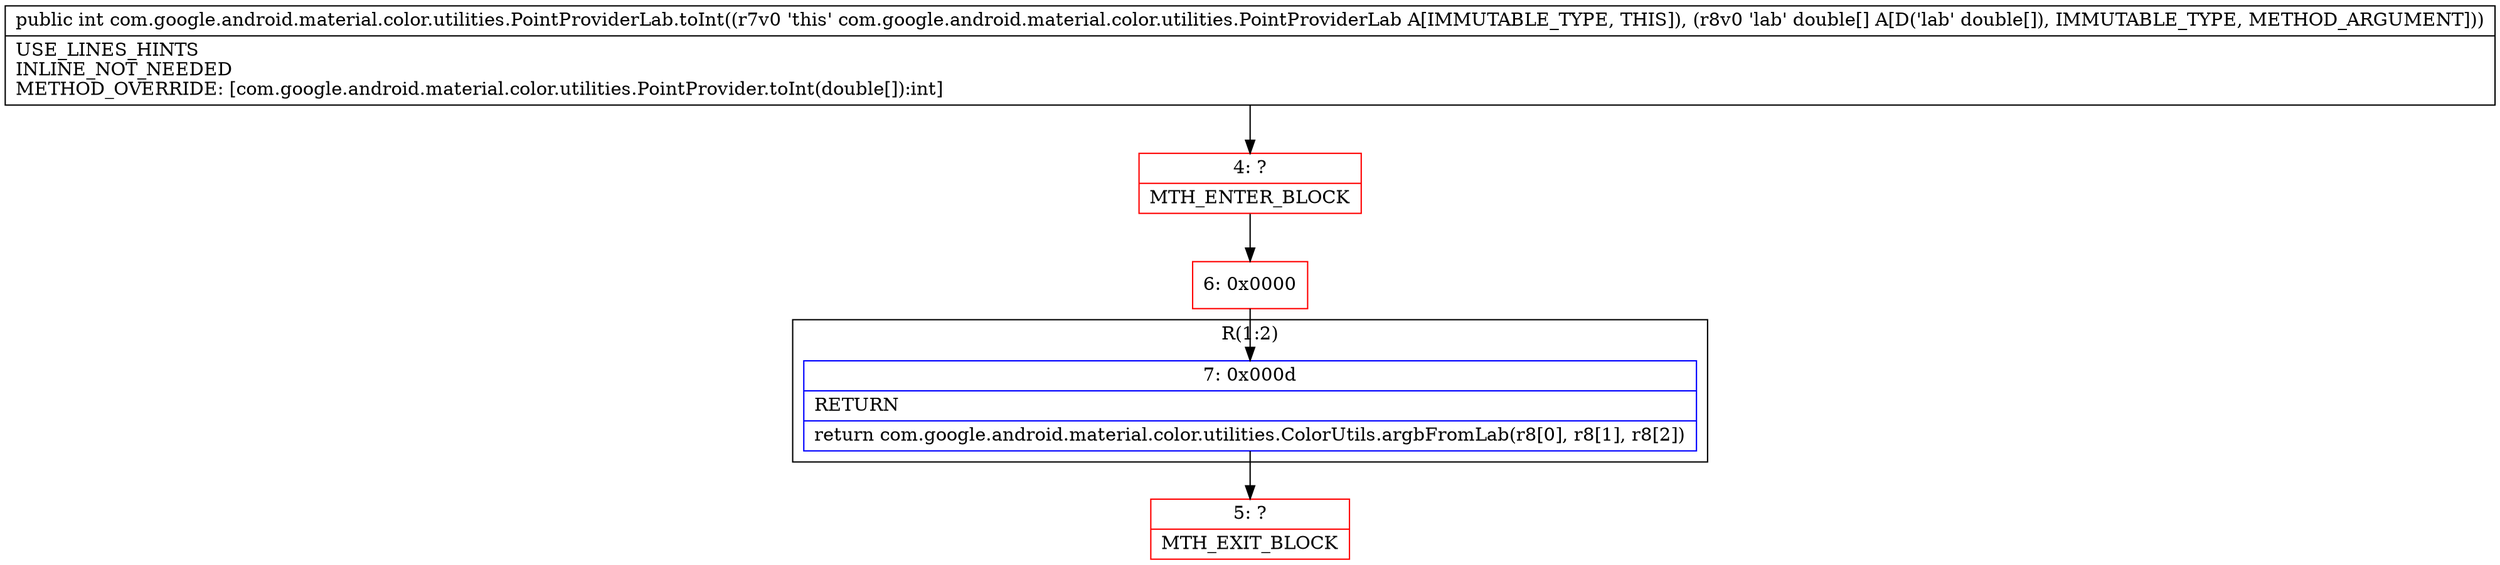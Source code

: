 digraph "CFG forcom.google.android.material.color.utilities.PointProviderLab.toInt([D)I" {
subgraph cluster_Region_148317319 {
label = "R(1:2)";
node [shape=record,color=blue];
Node_7 [shape=record,label="{7\:\ 0x000d|RETURN\l|return com.google.android.material.color.utilities.ColorUtils.argbFromLab(r8[0], r8[1], r8[2])\l}"];
}
Node_4 [shape=record,color=red,label="{4\:\ ?|MTH_ENTER_BLOCK\l}"];
Node_6 [shape=record,color=red,label="{6\:\ 0x0000}"];
Node_5 [shape=record,color=red,label="{5\:\ ?|MTH_EXIT_BLOCK\l}"];
MethodNode[shape=record,label="{public int com.google.android.material.color.utilities.PointProviderLab.toInt((r7v0 'this' com.google.android.material.color.utilities.PointProviderLab A[IMMUTABLE_TYPE, THIS]), (r8v0 'lab' double[] A[D('lab' double[]), IMMUTABLE_TYPE, METHOD_ARGUMENT]))  | USE_LINES_HINTS\lINLINE_NOT_NEEDED\lMETHOD_OVERRIDE: [com.google.android.material.color.utilities.PointProvider.toInt(double[]):int]\l}"];
MethodNode -> Node_4;Node_7 -> Node_5;
Node_4 -> Node_6;
Node_6 -> Node_7;
}

